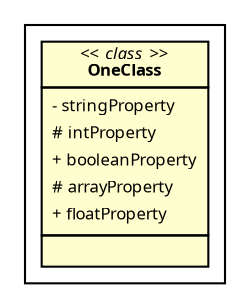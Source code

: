 digraph G1 {
	overlap = false;
	node [fontname="Verdana", fontsize="8", shape="none", margin="0", fillcolor="#FEFECE", style="filled"];
	edge [fontname="Verdana", fontsize="8"];
	subgraph cluster_7 {
		label="";
		"OneClass" [label=<
<table border="0" cellborder="1" cellspacing="0">
<tr><td align="center">&lt;&lt; <font color="black"><i>class</i></font> &gt;&gt;<br/><b>OneClass</b></td></tr>
<tr><td><table border="0" cellspacing="0" cellpadding="2">
<tr><td align="left">- stringProperty</td></tr>
<tr><td align="left"># intProperty</td></tr>
<tr><td align="left">+ booleanProperty</td></tr>
<tr><td align="left"># arrayProperty</td></tr>
<tr><td align="left">+ floatProperty</td></tr>
</table></td></tr>
<tr><td> </td></tr>
</table>
>];
	}
}

